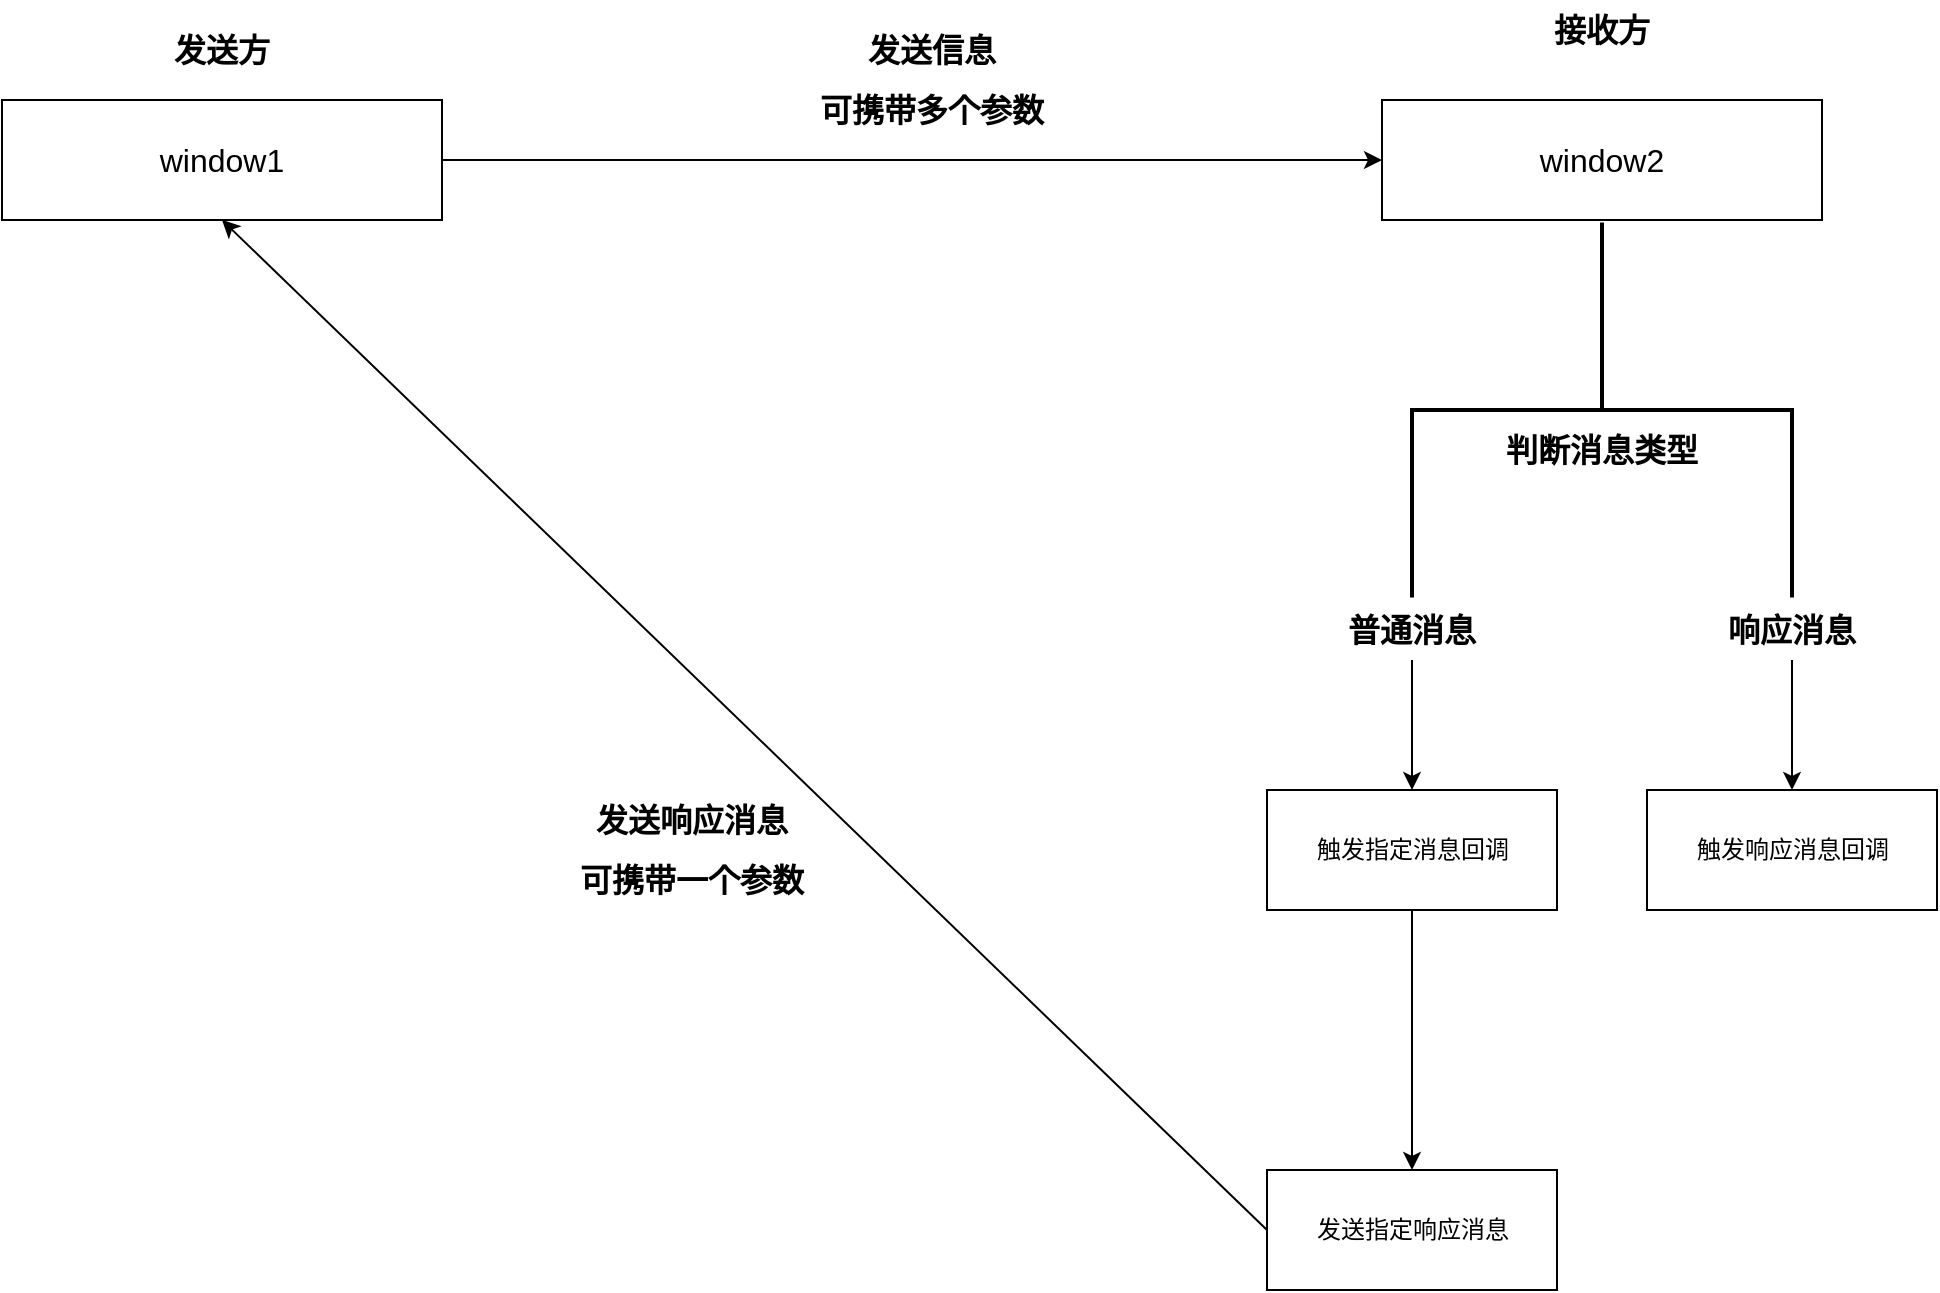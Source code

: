 <mxfile>
    <diagram id="G2dBrbBJrOGCcl885US6" name="第 1 页">
        <mxGraphModel dx="351" dy="1038" grid="1" gridSize="10" guides="1" tooltips="1" connect="1" arrows="1" fold="1" page="1" pageScale="1" pageWidth="827" pageHeight="1169" math="0" shadow="0">
            <root>
                <mxCell id="0"/>
                <mxCell id="1" parent="0"/>
                <mxCell id="31" style="edgeStyle=none;html=1;entryX=0;entryY=0.5;entryDx=0;entryDy=0;" parent="1" source="29" target="30" edge="1">
                    <mxGeometry relative="1" as="geometry"/>
                </mxCell>
                <mxCell id="29" value="window1" style="rounded=0;whiteSpace=wrap;html=1;fontSize=16;" parent="1" vertex="1">
                    <mxGeometry x="1090" y="330" width="220" height="60" as="geometry"/>
                </mxCell>
                <mxCell id="34" value="发送方" style="text;html=1;align=center;verticalAlign=middle;whiteSpace=wrap;rounded=0;fontSize=16;fontStyle=1" parent="1" vertex="1">
                    <mxGeometry x="1170" y="290" width="60" height="30" as="geometry"/>
                </mxCell>
                <mxCell id="36" value="接收方" style="text;html=1;align=center;verticalAlign=middle;whiteSpace=wrap;rounded=0;fontSize=16;fontStyle=1" parent="1" vertex="1">
                    <mxGeometry x="1860" y="280" width="60" height="30" as="geometry"/>
                </mxCell>
                <mxCell id="37" value="发送信息" style="text;html=1;align=center;verticalAlign=middle;whiteSpace=wrap;rounded=0;fontSize=16;fontStyle=1" parent="1" vertex="1">
                    <mxGeometry x="1500" y="290" width="110" height="30" as="geometry"/>
                </mxCell>
                <mxCell id="38" value="可携带多个参数" style="text;html=1;align=center;verticalAlign=middle;whiteSpace=wrap;rounded=0;fontSize=16;fontStyle=1" parent="1" vertex="1">
                    <mxGeometry x="1480" y="320" width="150" height="30" as="geometry"/>
                </mxCell>
                <mxCell id="48" value="" style="strokeWidth=2;html=1;shape=mxgraph.flowchart.annotation_2;align=left;labelPosition=right;pointerEvents=1;rotation=90;" parent="1" vertex="1">
                    <mxGeometry x="1796.25" y="390" width="187.5" height="190" as="geometry"/>
                </mxCell>
                <mxCell id="41" value="判断消息类型" style="text;html=1;align=center;verticalAlign=middle;whiteSpace=wrap;rounded=0;fontSize=16;fontStyle=1" parent="1" vertex="1">
                    <mxGeometry x="1835" y="490" width="110" height="30" as="geometry"/>
                </mxCell>
                <mxCell id="30" value="window2" style="rounded=0;whiteSpace=wrap;html=1;fontSize=16;" parent="1" vertex="1">
                    <mxGeometry x="1780" y="330" width="220" height="60" as="geometry"/>
                </mxCell>
                <mxCell id="60" style="edgeStyle=none;html=1;" parent="1" source="50" target="59" edge="1">
                    <mxGeometry relative="1" as="geometry"/>
                </mxCell>
                <mxCell id="50" value="响应消息" style="text;html=1;align=center;verticalAlign=middle;whiteSpace=wrap;rounded=0;fontSize=16;fontStyle=1" parent="1" vertex="1">
                    <mxGeometry x="1930" y="580" width="110" height="30" as="geometry"/>
                </mxCell>
                <mxCell id="56" value="" style="edgeStyle=none;html=1;" parent="1" source="51" target="55" edge="1">
                    <mxGeometry relative="1" as="geometry"/>
                </mxCell>
                <mxCell id="51" value="普通消息" style="text;html=1;align=center;verticalAlign=middle;whiteSpace=wrap;rounded=0;fontSize=16;fontStyle=1" parent="1" vertex="1">
                    <mxGeometry x="1740" y="580" width="110" height="30" as="geometry"/>
                </mxCell>
                <mxCell id="58" value="" style="edgeStyle=none;html=1;" parent="1" source="55" target="57" edge="1">
                    <mxGeometry relative="1" as="geometry"/>
                </mxCell>
                <mxCell id="55" value="触发指定消息回调" style="whiteSpace=wrap;html=1;" parent="1" vertex="1">
                    <mxGeometry x="1722.5" y="675" width="145" height="60" as="geometry"/>
                </mxCell>
                <mxCell id="63" style="edgeStyle=none;html=1;entryX=0.5;entryY=1;entryDx=0;entryDy=0;exitX=0;exitY=0.5;exitDx=0;exitDy=0;" parent="1" source="57" target="29" edge="1">
                    <mxGeometry relative="1" as="geometry"/>
                </mxCell>
                <mxCell id="57" value="发送指定响应消息" style="whiteSpace=wrap;html=1;" parent="1" vertex="1">
                    <mxGeometry x="1722.5" y="865" width="145" height="60" as="geometry"/>
                </mxCell>
                <mxCell id="59" value="触发响应消息回调" style="whiteSpace=wrap;html=1;" parent="1" vertex="1">
                    <mxGeometry x="1912.5" y="675" width="145" height="60" as="geometry"/>
                </mxCell>
                <mxCell id="64" value="发送响应消息" style="text;html=1;align=center;verticalAlign=middle;whiteSpace=wrap;rounded=0;fontSize=16;fontStyle=1" parent="1" vertex="1">
                    <mxGeometry x="1380" y="675" width="110" height="30" as="geometry"/>
                </mxCell>
                <mxCell id="65" value="可携带一个参数" style="text;html=1;align=center;verticalAlign=middle;whiteSpace=wrap;rounded=0;fontSize=16;fontStyle=1" parent="1" vertex="1">
                    <mxGeometry x="1370" y="705" width="130" height="30" as="geometry"/>
                </mxCell>
            </root>
        </mxGraphModel>
    </diagram>
</mxfile>